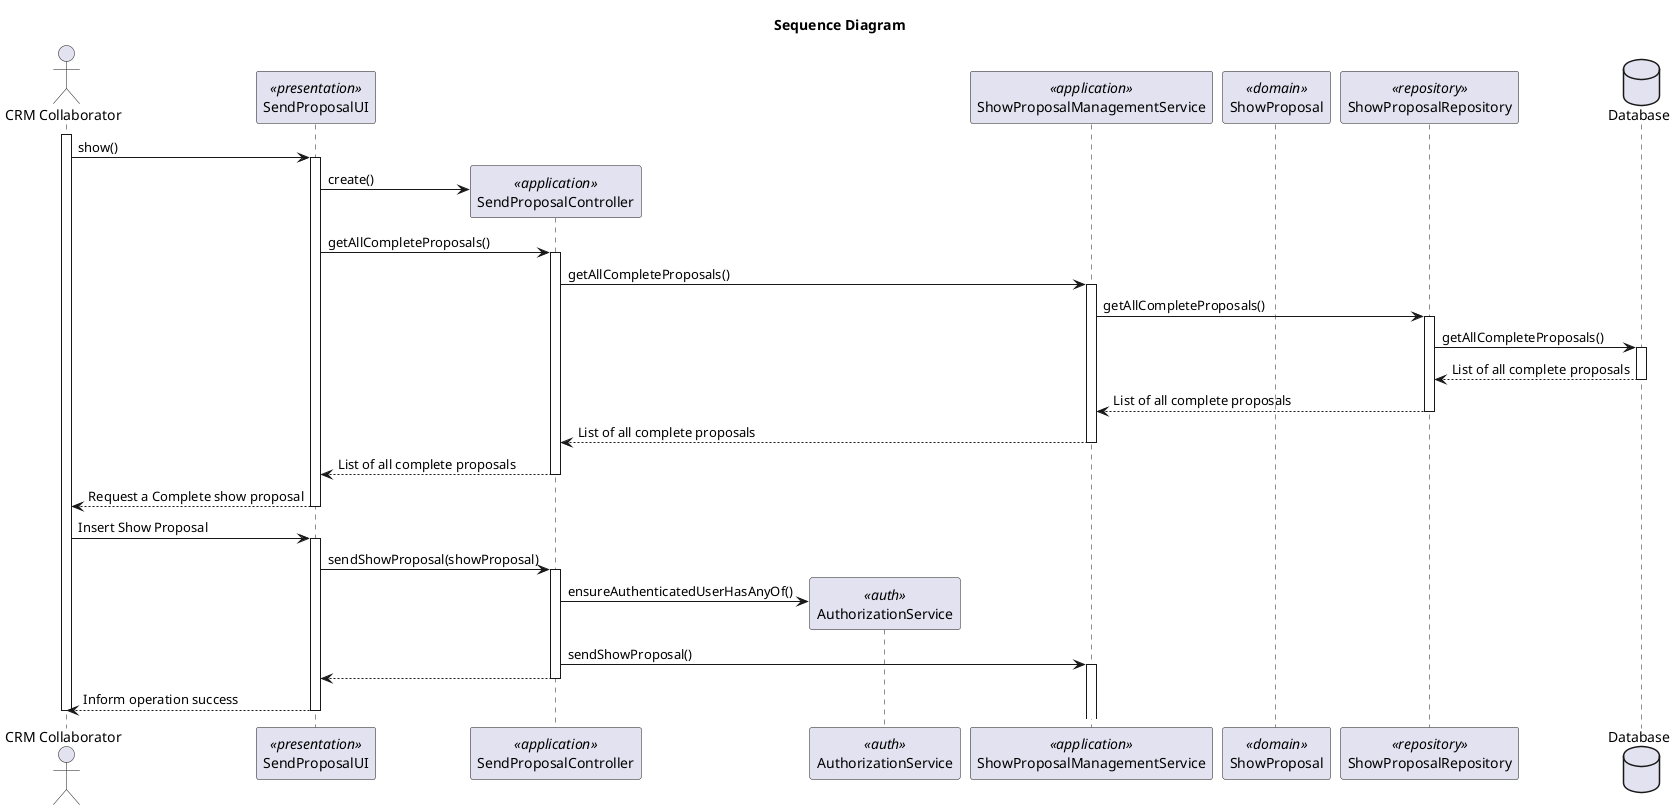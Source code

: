 @startuml
title Sequence Diagram

actor "CRM Collaborator" as Actor
participant "SendProposalUI" as UI <<presentation>>
participant "SendProposalController" as Controller <<application>>
participant "AuthorizationService" as AuthorizationService <<auth>>
participant "ShowProposalManagementService" as ShowProposalManagementService <<application>>
participant "ShowProposal" as ShowProposal <<domain>>
participant "ShowProposalRepository" as ShowProposalRepository <<repository>>
database "Database" as Database

activate Actor

Actor -> UI: show()
    activate UI

UI -> Controller** : create()

UI -> Controller : getAllCompleteProposals()
activate Controller
Controller -> ShowProposalManagementService: getAllCompleteProposals()
activate ShowProposalManagementService
ShowProposalManagementService ->ShowProposalRepository : getAllCompleteProposals()
activate ShowProposalRepository
ShowProposalRepository ->Database:getAllCompleteProposals()
activate Database
Database --> ShowProposalRepository: List of all complete proposals
deactivate Database
ShowProposalRepository --> ShowProposalManagementService: List of all complete proposals
deactivate ShowProposalRepository
ShowProposalManagementService --> Controller: List of all complete proposals
deactivate ShowProposalManagementService
Controller -->UI: List of all complete proposals
deactivate Controller
UI --> Actor: Request a Complete show proposal
deactivate UI

Actor -> UI: Insert Show Proposal


    activate UI

        UI -> Controller : sendShowProposal(showProposal)
            activate Controller

                Controller -> AuthorizationService** : ensureAuthenticatedUserHasAnyOf()

                deactivate AuthorizationService

                Controller -> ShowProposalManagementService : sendShowProposal()
                activate ShowProposalManagementService



                Controller --> UI
            deactivate Controller
        UI --> Actor : Inform operation success
        deactivate UI
deactivate Actor

@enduml
